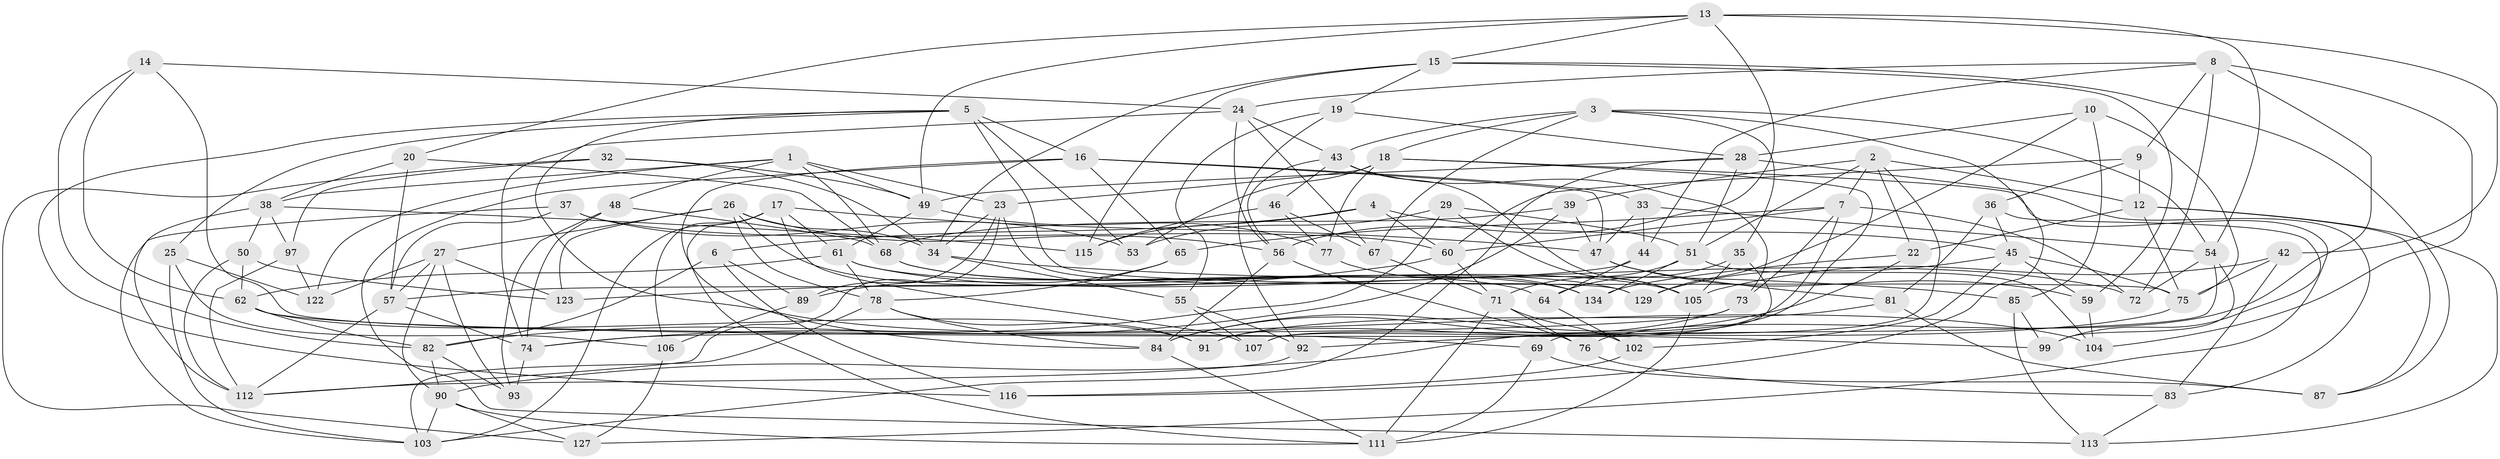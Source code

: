 // original degree distribution, {4: 1.0}
// Generated by graph-tools (version 1.1) at 2025/11/02/27/25 16:11:50]
// undirected, 96 vertices, 234 edges
graph export_dot {
graph [start="1"]
  node [color=gray90,style=filled];
  1 [super="+30"];
  2 [super="+11"];
  3 [super="+121"];
  4;
  5 [super="+98"];
  6;
  7 [super="+21"];
  8 [super="+40"];
  9;
  10;
  12 [super="+130"];
  13 [super="+117"];
  14;
  15 [super="+66"];
  16 [super="+41"];
  17 [super="+128"];
  18 [super="+114"];
  19;
  20;
  22;
  23 [super="+31"];
  24 [super="+70"];
  25;
  26 [super="+136"];
  27 [super="+118"];
  28 [super="+88"];
  29;
  32;
  33;
  34 [super="+109"];
  35;
  36;
  37;
  38 [super="+124"];
  39;
  42;
  43 [super="+58"];
  44;
  45 [super="+52"];
  46;
  47 [super="+100"];
  48;
  49 [super="+63"];
  50;
  51 [super="+79"];
  53;
  54 [super="+96"];
  55;
  56 [super="+126"];
  57 [super="+94"];
  59;
  60 [super="+80"];
  61 [super="+131"];
  62 [super="+95"];
  64;
  65;
  67;
  68 [super="+110"];
  69;
  71 [super="+138"];
  72;
  73;
  74 [super="+125"];
  75 [super="+101"];
  76;
  77;
  78 [super="+137"];
  81;
  82 [super="+108"];
  83;
  84 [super="+86"];
  85;
  87;
  89;
  90 [super="+132"];
  91;
  92;
  93;
  97;
  99;
  102;
  103 [super="+119"];
  104;
  105 [super="+133"];
  106;
  107;
  111 [super="+135"];
  112 [super="+120"];
  113;
  115;
  116;
  122;
  123;
  127;
  129;
  134;
  1 -- 122;
  1 -- 49;
  1 -- 38;
  1 -- 48;
  1 -- 23;
  1 -- 68;
  2 -- 107;
  2 -- 12;
  2 -- 22;
  2 -- 51;
  2 -- 39;
  2 -- 7;
  3 -- 18;
  3 -- 35;
  3 -- 67;
  3 -- 116;
  3 -- 43;
  3 -- 54;
  4 -- 115;
  4 -- 6;
  4 -- 60;
  4 -- 45;
  5 -- 104;
  5 -- 25;
  5 -- 75;
  5 -- 116;
  5 -- 53;
  5 -- 16;
  6 -- 89;
  6 -- 116;
  6 -- 82;
  7 -- 72;
  7 -- 60;
  7 -- 73;
  7 -- 65;
  7 -- 91;
  8 -- 76;
  8 -- 72;
  8 -- 9;
  8 -- 24;
  8 -- 104;
  8 -- 44;
  9 -- 36;
  9 -- 12;
  9 -- 60;
  10 -- 85;
  10 -- 129;
  10 -- 75;
  10 -- 28;
  12 -- 113;
  12 -- 75;
  12 -- 22;
  12 -- 87;
  13 -- 54;
  13 -- 56;
  13 -- 42;
  13 -- 20;
  13 -- 49;
  13 -- 15;
  14 -- 24;
  14 -- 99;
  14 -- 62;
  14 -- 82;
  15 -- 87;
  15 -- 59;
  15 -- 34;
  15 -- 115;
  15 -- 19;
  16 -- 47;
  16 -- 65;
  16 -- 113;
  16 -- 33;
  16 -- 84;
  17 -- 106;
  17 -- 107;
  17 -- 111;
  17 -- 103;
  17 -- 61;
  17 -- 47;
  18 -- 127;
  18 -- 23;
  18 -- 90;
  18 -- 77;
  18 -- 53;
  19 -- 55;
  19 -- 28;
  19 -- 92;
  20 -- 38;
  20 -- 57;
  20 -- 68;
  22 -- 134;
  22 -- 84;
  23 -- 129;
  23 -- 112;
  23 -- 89;
  23 -- 34;
  24 -- 56;
  24 -- 67;
  24 -- 43;
  24 -- 74;
  25 -- 103;
  25 -- 106;
  25 -- 122;
  26 -- 123;
  26 -- 27;
  26 -- 34;
  26 -- 56;
  26 -- 64;
  26 -- 78;
  27 -- 123;
  27 -- 122;
  27 -- 93;
  27 -- 57;
  27 -- 90;
  28 -- 51;
  28 -- 83;
  28 -- 103;
  28 -- 49;
  29 -- 105;
  29 -- 53;
  29 -- 51;
  29 -- 82;
  32 -- 97;
  32 -- 127;
  32 -- 34;
  32 -- 49;
  33 -- 44;
  33 -- 54;
  33 -- 47;
  34 -- 85;
  34 -- 55;
  35 -- 64;
  35 -- 107;
  35 -- 105;
  36 -- 81;
  36 -- 45;
  36 -- 99;
  37 -- 57;
  37 -- 53;
  37 -- 60;
  37 -- 103;
  38 -- 97;
  38 -- 115;
  38 -- 50;
  38 -- 112;
  39 -- 47;
  39 -- 68;
  39 -- 74;
  42 -- 83;
  42 -- 105;
  42 -- 75;
  43 -- 105;
  43 -- 46;
  43 -- 56;
  43 -- 73;
  44 -- 64;
  44 -- 57;
  45 -- 75;
  45 -- 102;
  45 -- 129;
  45 -- 59;
  46 -- 115;
  46 -- 67;
  46 -- 77;
  47 -- 81;
  47 -- 59;
  48 -- 93;
  48 -- 68;
  48 -- 74;
  49 -- 61;
  49 -- 77;
  50 -- 123;
  50 -- 112;
  50 -- 62;
  51 -- 104;
  51 -- 134;
  51 -- 71;
  54 -- 72;
  54 -- 99;
  54 -- 69;
  55 -- 107;
  55 -- 92;
  56 -- 76;
  56 -- 84;
  57 -- 74;
  57 -- 112;
  59 -- 104;
  60 -- 123;
  60 -- 71;
  61 -- 78;
  61 -- 134;
  61 -- 72;
  61 -- 62;
  62 -- 82;
  62 -- 69;
  62 -- 91;
  64 -- 102;
  65 -- 89;
  65 -- 78;
  67 -- 71;
  68 -- 129;
  68 -- 105;
  69 -- 87;
  69 -- 111;
  71 -- 111;
  71 -- 76;
  71 -- 102;
  73 -- 84;
  73 -- 74;
  74 -- 93;
  75 -- 92;
  76 -- 83;
  77 -- 134;
  78 -- 91;
  78 -- 84;
  78 -- 103;
  81 -- 91;
  81 -- 87;
  82 -- 93;
  82 -- 90;
  83 -- 113;
  84 -- 111;
  85 -- 113;
  85 -- 99;
  89 -- 106;
  90 -- 103;
  90 -- 127;
  90 -- 111;
  92 -- 112;
  97 -- 122;
  97 -- 112;
  102 -- 116;
  105 -- 111;
  106 -- 127;
}
